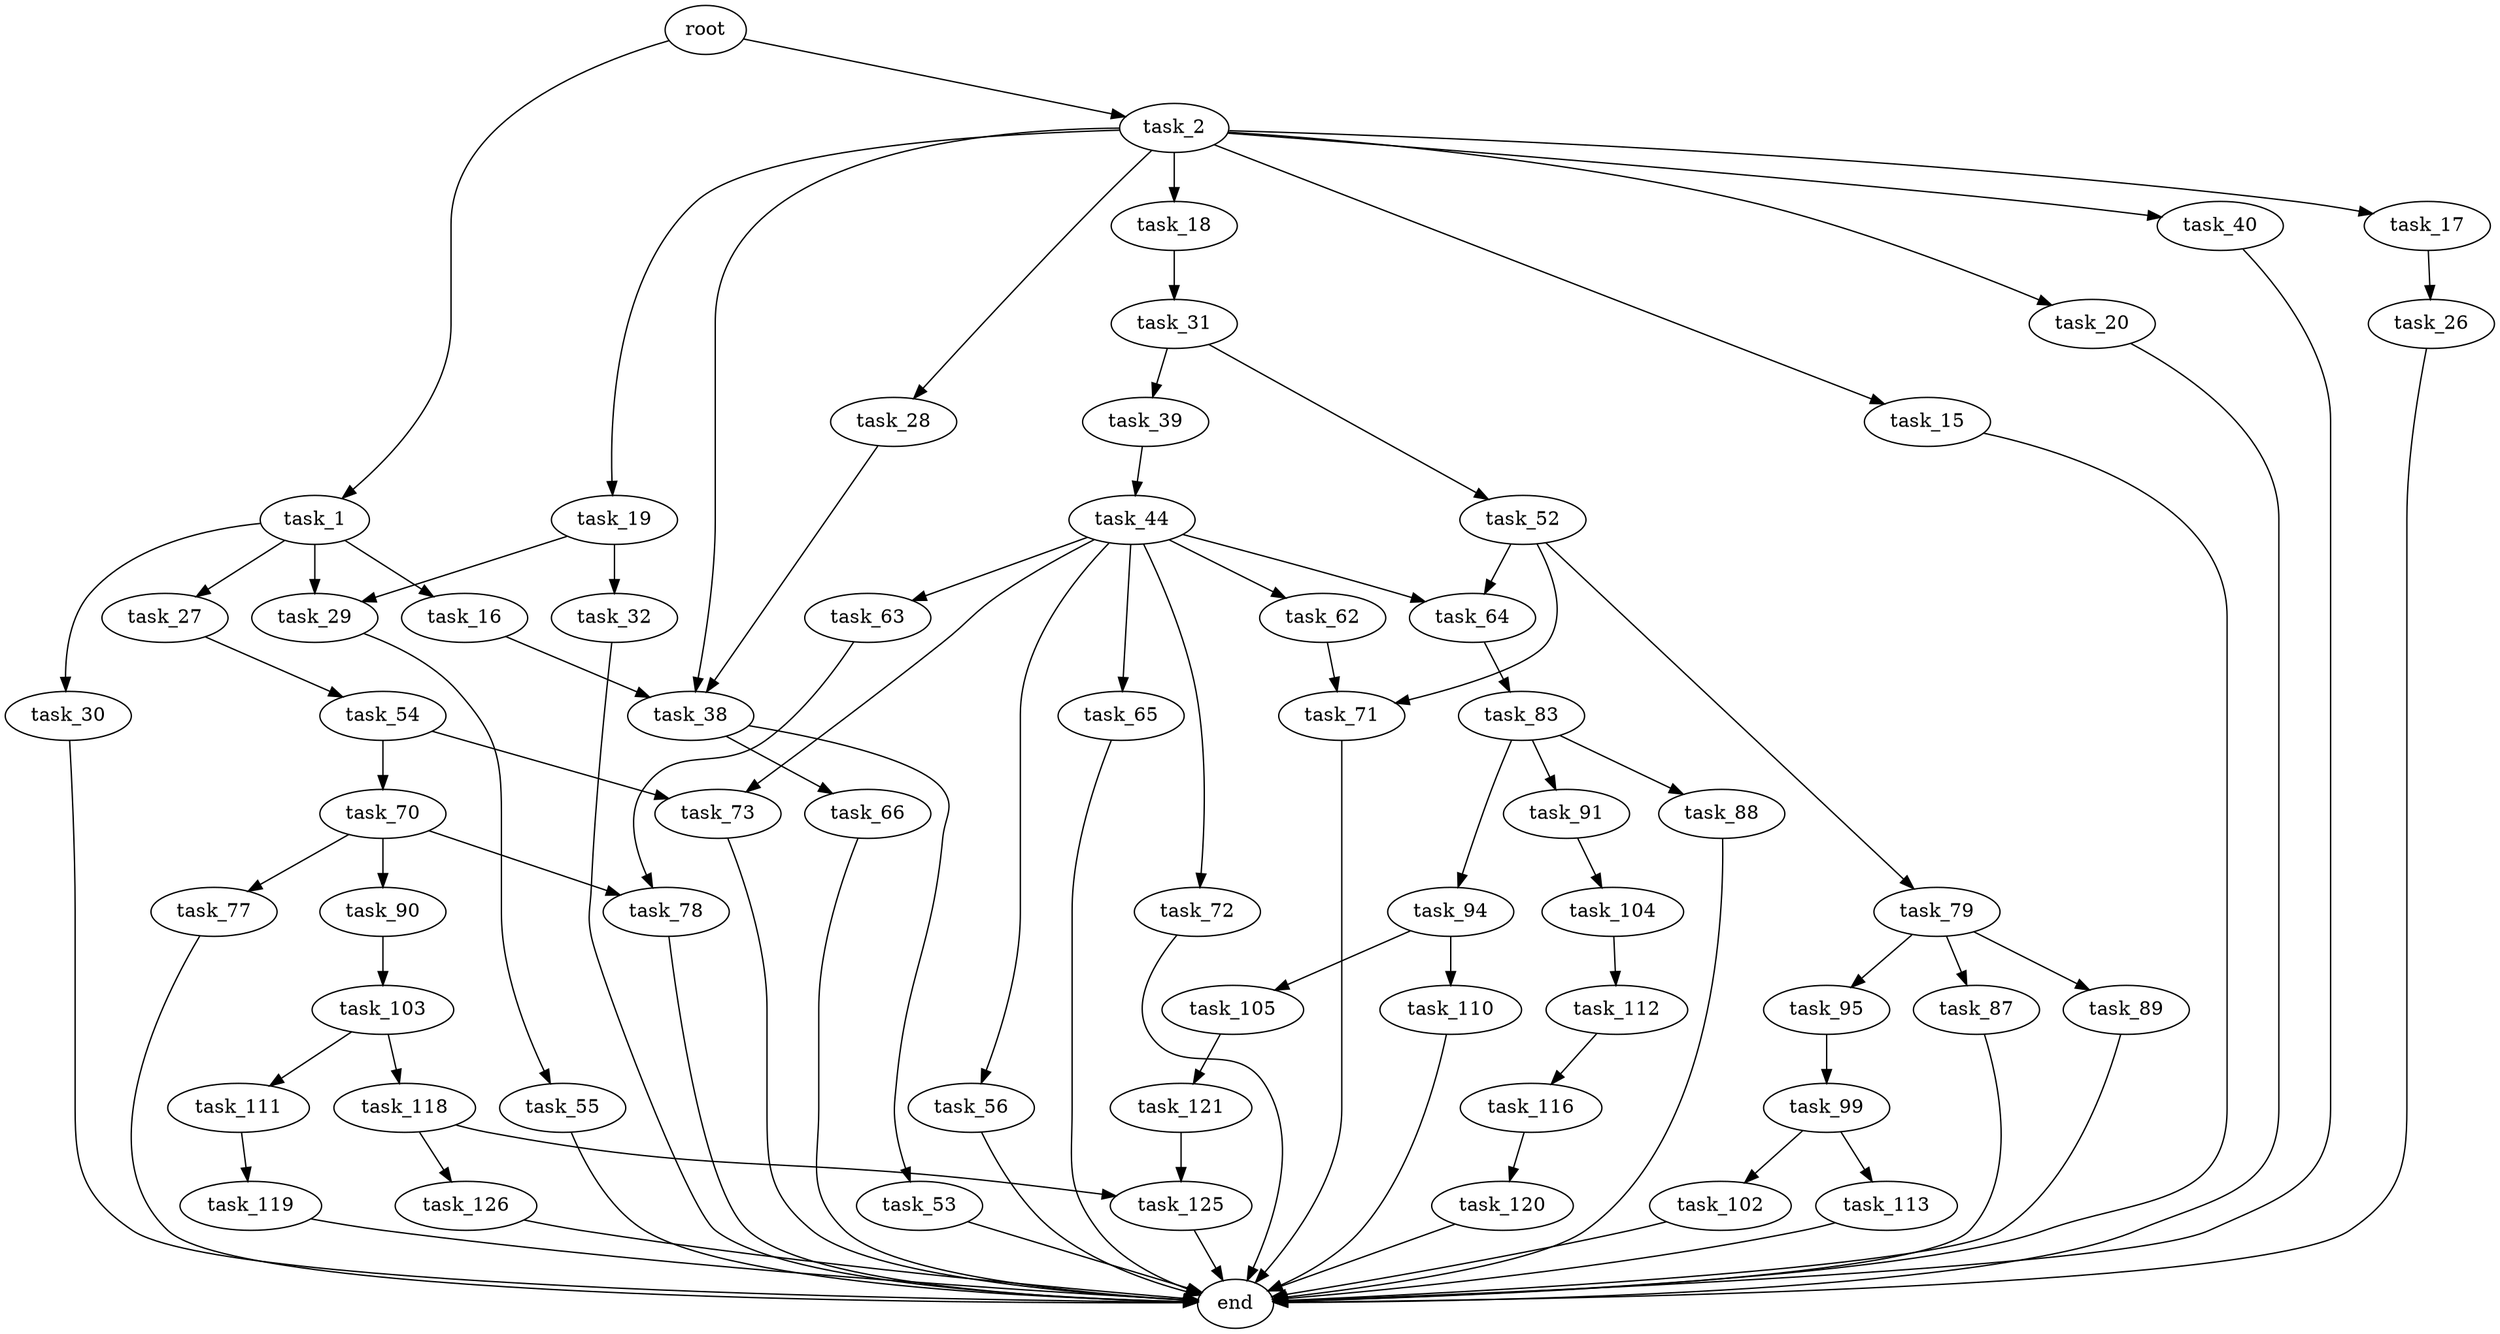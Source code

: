 digraph G {
  root [size="0.000000"];
  task_1 [size="8589934592.000000"];
  task_2 [size="150389962008.000000"];
  task_16 [size="134217728000.000000"];
  task_27 [size="167954560228.000000"];
  task_29 [size="28991029248.000000"];
  task_30 [size="28991029248.000000"];
  task_15 [size="7576783163.000000"];
  task_17 [size="6440432782.000000"];
  task_18 [size="124765963416.000000"];
  task_19 [size="510680540836.000000"];
  task_20 [size="17559080340.000000"];
  task_28 [size="8589934592.000000"];
  task_38 [size="134217728000.000000"];
  task_40 [size="368293445632.000000"];
  end [size="0.000000"];
  task_26 [size="28991029248.000000"];
  task_31 [size="1923735225.000000"];
  task_32 [size="12408830303.000000"];
  task_54 [size="8589934592.000000"];
  task_55 [size="5893055849.000000"];
  task_39 [size="563138398689.000000"];
  task_52 [size="734274510497.000000"];
  task_53 [size="231928233984.000000"];
  task_66 [size="488554145092.000000"];
  task_44 [size="68719476736.000000"];
  task_56 [size="10346820473.000000"];
  task_62 [size="68719476736.000000"];
  task_63 [size="231928233984.000000"];
  task_64 [size="980361248856.000000"];
  task_65 [size="231928233984.000000"];
  task_72 [size="1938094075.000000"];
  task_73 [size="48006193867.000000"];
  task_71 [size="167718306691.000000"];
  task_79 [size="2315576598.000000"];
  task_70 [size="231928233984.000000"];
  task_78 [size="9892108160.000000"];
  task_83 [size="782757789696.000000"];
  task_77 [size="1057147993539.000000"];
  task_90 [size="26836883288.000000"];
  task_87 [size="20470193538.000000"];
  task_89 [size="8313456308.000000"];
  task_95 [size="68719476736.000000"];
  task_88 [size="782757789696.000000"];
  task_91 [size="1118754507975.000000"];
  task_94 [size="33659204120.000000"];
  task_103 [size="26046557316.000000"];
  task_104 [size="231928233984.000000"];
  task_105 [size="2293834909.000000"];
  task_110 [size="7993423402.000000"];
  task_99 [size="368293445632.000000"];
  task_102 [size="23882901760.000000"];
  task_113 [size="231928233984.000000"];
  task_111 [size="3189388189.000000"];
  task_118 [size="134217728000.000000"];
  task_112 [size="782757789696.000000"];
  task_121 [size="3664627139.000000"];
  task_119 [size="656071026973.000000"];
  task_116 [size="13378338620.000000"];
  task_120 [size="40562580487.000000"];
  task_125 [size="129881735802.000000"];
  task_126 [size="824893773990.000000"];

  root -> task_1 [size="1.000000"];
  root -> task_2 [size="1.000000"];
  task_1 -> task_16 [size="33554432.000000"];
  task_1 -> task_27 [size="33554432.000000"];
  task_1 -> task_29 [size="33554432.000000"];
  task_1 -> task_30 [size="33554432.000000"];
  task_2 -> task_15 [size="536870912.000000"];
  task_2 -> task_17 [size="536870912.000000"];
  task_2 -> task_18 [size="536870912.000000"];
  task_2 -> task_19 [size="536870912.000000"];
  task_2 -> task_20 [size="536870912.000000"];
  task_2 -> task_28 [size="536870912.000000"];
  task_2 -> task_38 [size="536870912.000000"];
  task_2 -> task_40 [size="536870912.000000"];
  task_16 -> task_38 [size="209715200.000000"];
  task_27 -> task_54 [size="209715200.000000"];
  task_29 -> task_55 [size="75497472.000000"];
  task_30 -> end [size="1.000000"];
  task_15 -> end [size="1.000000"];
  task_17 -> task_26 [size="301989888.000000"];
  task_18 -> task_31 [size="134217728.000000"];
  task_19 -> task_29 [size="679477248.000000"];
  task_19 -> task_32 [size="679477248.000000"];
  task_20 -> end [size="1.000000"];
  task_28 -> task_38 [size="33554432.000000"];
  task_38 -> task_53 [size="209715200.000000"];
  task_38 -> task_66 [size="209715200.000000"];
  task_40 -> end [size="1.000000"];
  task_26 -> end [size="1.000000"];
  task_31 -> task_39 [size="33554432.000000"];
  task_31 -> task_52 [size="33554432.000000"];
  task_32 -> end [size="1.000000"];
  task_54 -> task_70 [size="33554432.000000"];
  task_54 -> task_73 [size="33554432.000000"];
  task_55 -> end [size="1.000000"];
  task_39 -> task_44 [size="838860800.000000"];
  task_52 -> task_64 [size="679477248.000000"];
  task_52 -> task_71 [size="679477248.000000"];
  task_52 -> task_79 [size="679477248.000000"];
  task_53 -> end [size="1.000000"];
  task_66 -> end [size="1.000000"];
  task_44 -> task_56 [size="134217728.000000"];
  task_44 -> task_62 [size="134217728.000000"];
  task_44 -> task_63 [size="134217728.000000"];
  task_44 -> task_64 [size="134217728.000000"];
  task_44 -> task_65 [size="134217728.000000"];
  task_44 -> task_72 [size="134217728.000000"];
  task_44 -> task_73 [size="134217728.000000"];
  task_56 -> end [size="1.000000"];
  task_62 -> task_71 [size="134217728.000000"];
  task_63 -> task_78 [size="301989888.000000"];
  task_64 -> task_83 [size="838860800.000000"];
  task_65 -> end [size="1.000000"];
  task_72 -> end [size="1.000000"];
  task_73 -> end [size="1.000000"];
  task_71 -> end [size="1.000000"];
  task_79 -> task_87 [size="75497472.000000"];
  task_79 -> task_89 [size="75497472.000000"];
  task_79 -> task_95 [size="75497472.000000"];
  task_70 -> task_77 [size="301989888.000000"];
  task_70 -> task_78 [size="301989888.000000"];
  task_70 -> task_90 [size="301989888.000000"];
  task_78 -> end [size="1.000000"];
  task_83 -> task_88 [size="679477248.000000"];
  task_83 -> task_91 [size="679477248.000000"];
  task_83 -> task_94 [size="679477248.000000"];
  task_77 -> end [size="1.000000"];
  task_90 -> task_103 [size="838860800.000000"];
  task_87 -> end [size="1.000000"];
  task_89 -> end [size="1.000000"];
  task_95 -> task_99 [size="134217728.000000"];
  task_88 -> end [size="1.000000"];
  task_91 -> task_104 [size="679477248.000000"];
  task_94 -> task_105 [size="679477248.000000"];
  task_94 -> task_110 [size="679477248.000000"];
  task_103 -> task_111 [size="134217728.000000"];
  task_103 -> task_118 [size="134217728.000000"];
  task_104 -> task_112 [size="301989888.000000"];
  task_105 -> task_121 [size="75497472.000000"];
  task_110 -> end [size="1.000000"];
  task_99 -> task_102 [size="411041792.000000"];
  task_99 -> task_113 [size="411041792.000000"];
  task_102 -> end [size="1.000000"];
  task_113 -> end [size="1.000000"];
  task_111 -> task_119 [size="134217728.000000"];
  task_118 -> task_125 [size="209715200.000000"];
  task_118 -> task_126 [size="209715200.000000"];
  task_112 -> task_116 [size="679477248.000000"];
  task_121 -> task_125 [size="209715200.000000"];
  task_119 -> end [size="1.000000"];
  task_116 -> task_120 [size="209715200.000000"];
  task_120 -> end [size="1.000000"];
  task_125 -> end [size="1.000000"];
  task_126 -> end [size="1.000000"];
}
